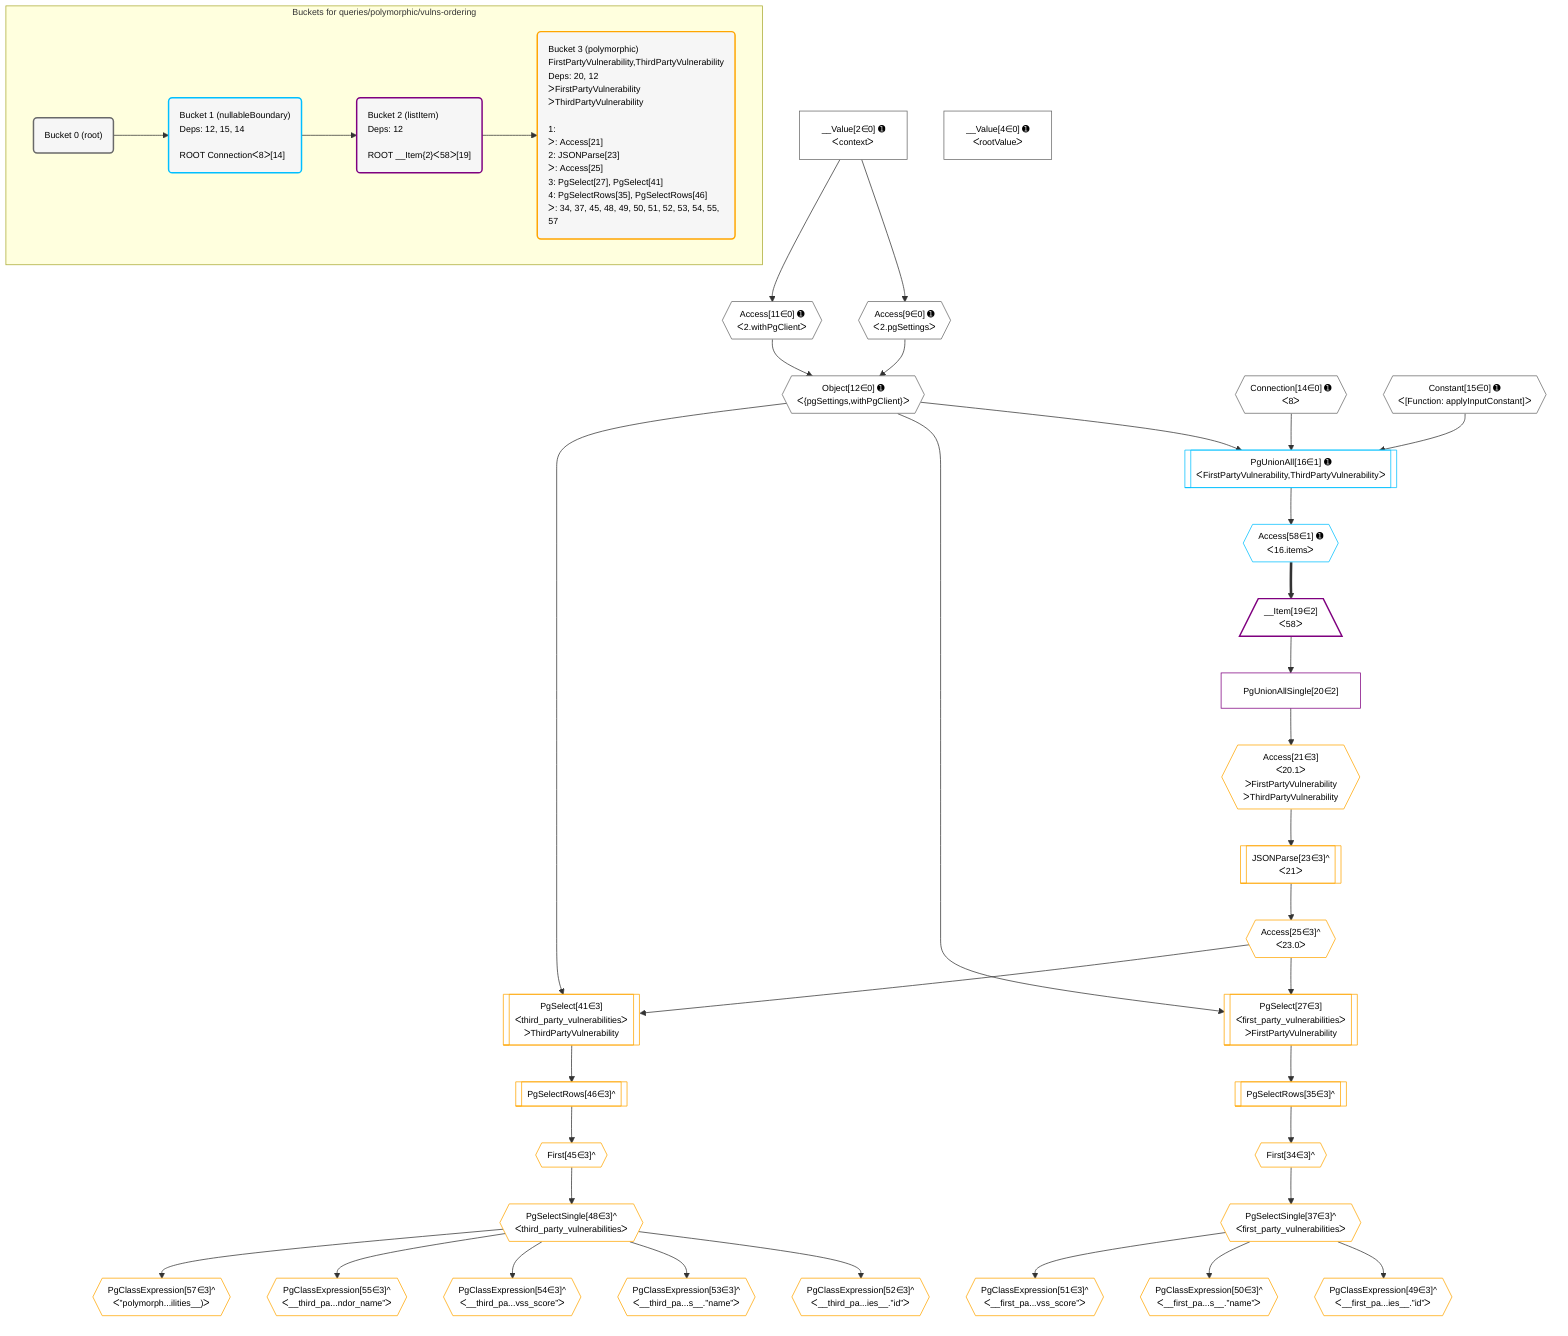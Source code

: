 %%{init: {'themeVariables': { 'fontSize': '12px'}}}%%
graph TD
    classDef path fill:#eee,stroke:#000,color:#000
    classDef plan fill:#fff,stroke-width:1px,color:#000
    classDef itemplan fill:#fff,stroke-width:2px,color:#000
    classDef unbatchedplan fill:#dff,stroke-width:1px,color:#000
    classDef sideeffectplan fill:#fcc,stroke-width:2px,color:#000
    classDef bucket fill:#f6f6f6,color:#000,stroke-width:2px,text-align:left

    subgraph "Buckets for queries/polymorphic/vulns-ordering"
    Bucket0("Bucket 0 (root)"):::bucket
    Bucket1("Bucket 1 (nullableBoundary)<br />Deps: 12, 15, 14<br /><br />ROOT Connectionᐸ8ᐳ[14]"):::bucket
    Bucket2("Bucket 2 (listItem)<br />Deps: 12<br /><br />ROOT __Item{2}ᐸ58ᐳ[19]"):::bucket
    Bucket3("Bucket 3 (polymorphic)<br />FirstPartyVulnerability,ThirdPartyVulnerability<br />Deps: 20, 12<br />ᐳFirstPartyVulnerability<br />ᐳThirdPartyVulnerability<br /><br />1: <br />ᐳ: Access[21]<br />2: JSONParse[23]<br />ᐳ: Access[25]<br />3: PgSelect[27], PgSelect[41]<br />4: PgSelectRows[35], PgSelectRows[46]<br />ᐳ: 34, 37, 45, 48, 49, 50, 51, 52, 53, 54, 55, 57"):::bucket
    end
    Bucket0 --> Bucket1
    Bucket1 --> Bucket2
    Bucket2 --> Bucket3

    %% plan dependencies
    Object12{{"Object[12∈0] ➊<br />ᐸ{pgSettings,withPgClient}ᐳ"}}:::plan
    Access9{{"Access[9∈0] ➊<br />ᐸ2.pgSettingsᐳ"}}:::plan
    Access11{{"Access[11∈0] ➊<br />ᐸ2.withPgClientᐳ"}}:::plan
    Access9 & Access11 --> Object12
    __Value2["__Value[2∈0] ➊<br />ᐸcontextᐳ"]:::plan
    __Value2 --> Access9
    __Value2 --> Access11
    __Value4["__Value[4∈0] ➊<br />ᐸrootValueᐳ"]:::plan
    Connection14{{"Connection[14∈0] ➊<br />ᐸ8ᐳ"}}:::plan
    Constant15{{"Constant[15∈0] ➊<br />ᐸ[Function: applyInputConstant]ᐳ"}}:::plan
    PgUnionAll16[["PgUnionAll[16∈1] ➊<br />ᐸFirstPartyVulnerability,ThirdPartyVulnerabilityᐳ"]]:::plan
    Object12 & Constant15 & Connection14 --> PgUnionAll16
    Access58{{"Access[58∈1] ➊<br />ᐸ16.itemsᐳ"}}:::plan
    PgUnionAll16 --> Access58
    __Item19[/"__Item[19∈2]<br />ᐸ58ᐳ"\]:::itemplan
    Access58 ==> __Item19
    PgUnionAllSingle20["PgUnionAllSingle[20∈2]"]:::plan
    __Item19 --> PgUnionAllSingle20
    PgSelect27[["PgSelect[27∈3]<br />ᐸfirst_party_vulnerabilitiesᐳ<br />ᐳFirstPartyVulnerability"]]:::plan
    Access25{{"Access[25∈3]^<br />ᐸ23.0ᐳ"}}:::plan
    Object12 & Access25 --> PgSelect27
    PgSelect41[["PgSelect[41∈3]<br />ᐸthird_party_vulnerabilitiesᐳ<br />ᐳThirdPartyVulnerability"]]:::plan
    Object12 & Access25 --> PgSelect41
    Access21{{"Access[21∈3]<br />ᐸ20.1ᐳ<br />ᐳFirstPartyVulnerability<br />ᐳThirdPartyVulnerability"}}:::plan
    PgUnionAllSingle20 --> Access21
    JSONParse23[["JSONParse[23∈3]^<br />ᐸ21ᐳ"]]:::plan
    Access21 --> JSONParse23
    JSONParse23 --> Access25
    First34{{"First[34∈3]^"}}:::plan
    PgSelectRows35[["PgSelectRows[35∈3]^"]]:::plan
    PgSelectRows35 --> First34
    PgSelect27 --> PgSelectRows35
    PgSelectSingle37{{"PgSelectSingle[37∈3]^<br />ᐸfirst_party_vulnerabilitiesᐳ"}}:::plan
    First34 --> PgSelectSingle37
    First45{{"First[45∈3]^"}}:::plan
    PgSelectRows46[["PgSelectRows[46∈3]^"]]:::plan
    PgSelectRows46 --> First45
    PgSelect41 --> PgSelectRows46
    PgSelectSingle48{{"PgSelectSingle[48∈3]^<br />ᐸthird_party_vulnerabilitiesᐳ"}}:::plan
    First45 --> PgSelectSingle48
    PgClassExpression49{{"PgClassExpression[49∈3]^<br />ᐸ__first_pa...ies__.”id”ᐳ"}}:::plan
    PgSelectSingle37 --> PgClassExpression49
    PgClassExpression50{{"PgClassExpression[50∈3]^<br />ᐸ__first_pa...s__.”name”ᐳ"}}:::plan
    PgSelectSingle37 --> PgClassExpression50
    PgClassExpression51{{"PgClassExpression[51∈3]^<br />ᐸ__first_pa...vss_score”ᐳ"}}:::plan
    PgSelectSingle37 --> PgClassExpression51
    PgClassExpression52{{"PgClassExpression[52∈3]^<br />ᐸ__third_pa...ies__.”id”ᐳ"}}:::plan
    PgSelectSingle48 --> PgClassExpression52
    PgClassExpression53{{"PgClassExpression[53∈3]^<br />ᐸ__third_pa...s__.”name”ᐳ"}}:::plan
    PgSelectSingle48 --> PgClassExpression53
    PgClassExpression54{{"PgClassExpression[54∈3]^<br />ᐸ__third_pa...vss_score”ᐳ"}}:::plan
    PgSelectSingle48 --> PgClassExpression54
    PgClassExpression55{{"PgClassExpression[55∈3]^<br />ᐸ__third_pa...ndor_name”ᐳ"}}:::plan
    PgSelectSingle48 --> PgClassExpression55
    PgClassExpression57{{"PgClassExpression[57∈3]^<br />ᐸ”polymorph...ilities__)ᐳ"}}:::plan
    PgSelectSingle48 --> PgClassExpression57

    %% define steps
    classDef bucket0 stroke:#696969
    class Bucket0,__Value2,__Value4,Access9,Access11,Object12,Connection14,Constant15 bucket0
    classDef bucket1 stroke:#00bfff
    class Bucket1,PgUnionAll16,Access58 bucket1
    classDef bucket2 stroke:#7f007f
    class Bucket2,__Item19,PgUnionAllSingle20 bucket2
    classDef bucket3 stroke:#ffa500
    class Bucket3,Access21,JSONParse23,Access25,PgSelect27,First34,PgSelectRows35,PgSelectSingle37,PgSelect41,First45,PgSelectRows46,PgSelectSingle48,PgClassExpression49,PgClassExpression50,PgClassExpression51,PgClassExpression52,PgClassExpression53,PgClassExpression54,PgClassExpression55,PgClassExpression57 bucket3